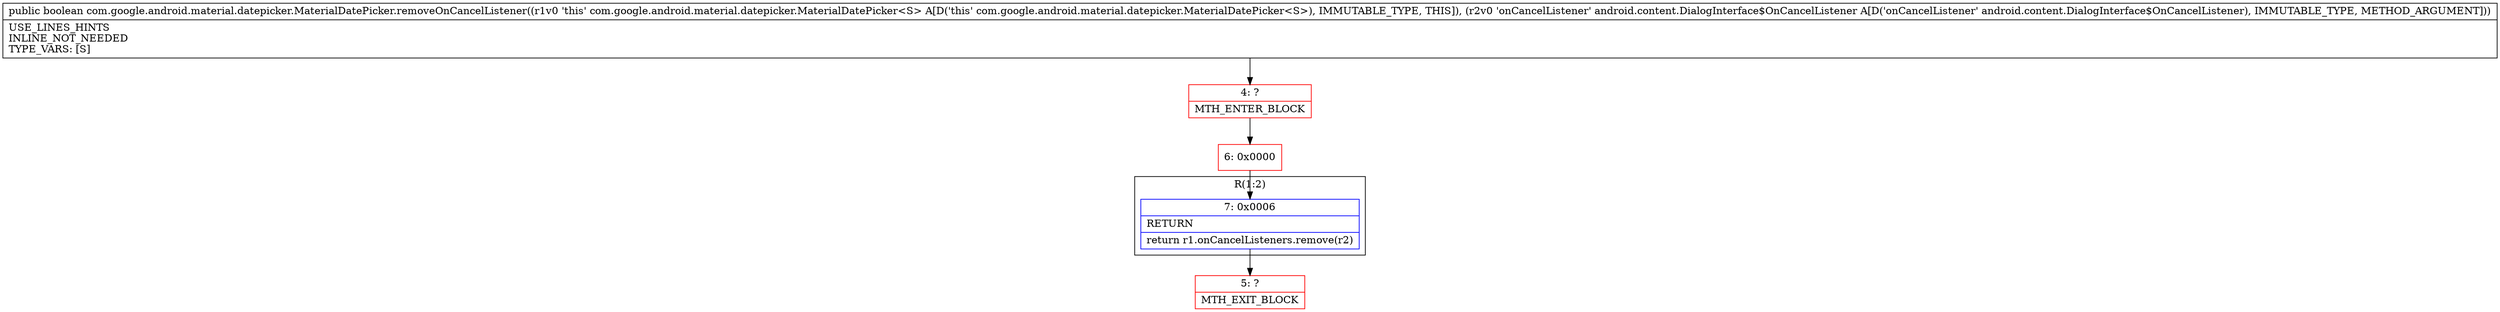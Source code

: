 digraph "CFG forcom.google.android.material.datepicker.MaterialDatePicker.removeOnCancelListener(Landroid\/content\/DialogInterface$OnCancelListener;)Z" {
subgraph cluster_Region_1409178055 {
label = "R(1:2)";
node [shape=record,color=blue];
Node_7 [shape=record,label="{7\:\ 0x0006|RETURN\l|return r1.onCancelListeners.remove(r2)\l}"];
}
Node_4 [shape=record,color=red,label="{4\:\ ?|MTH_ENTER_BLOCK\l}"];
Node_6 [shape=record,color=red,label="{6\:\ 0x0000}"];
Node_5 [shape=record,color=red,label="{5\:\ ?|MTH_EXIT_BLOCK\l}"];
MethodNode[shape=record,label="{public boolean com.google.android.material.datepicker.MaterialDatePicker.removeOnCancelListener((r1v0 'this' com.google.android.material.datepicker.MaterialDatePicker\<S\> A[D('this' com.google.android.material.datepicker.MaterialDatePicker\<S\>), IMMUTABLE_TYPE, THIS]), (r2v0 'onCancelListener' android.content.DialogInterface$OnCancelListener A[D('onCancelListener' android.content.DialogInterface$OnCancelListener), IMMUTABLE_TYPE, METHOD_ARGUMENT]))  | USE_LINES_HINTS\lINLINE_NOT_NEEDED\lTYPE_VARS: [S]\l}"];
MethodNode -> Node_4;Node_7 -> Node_5;
Node_4 -> Node_6;
Node_6 -> Node_7;
}

